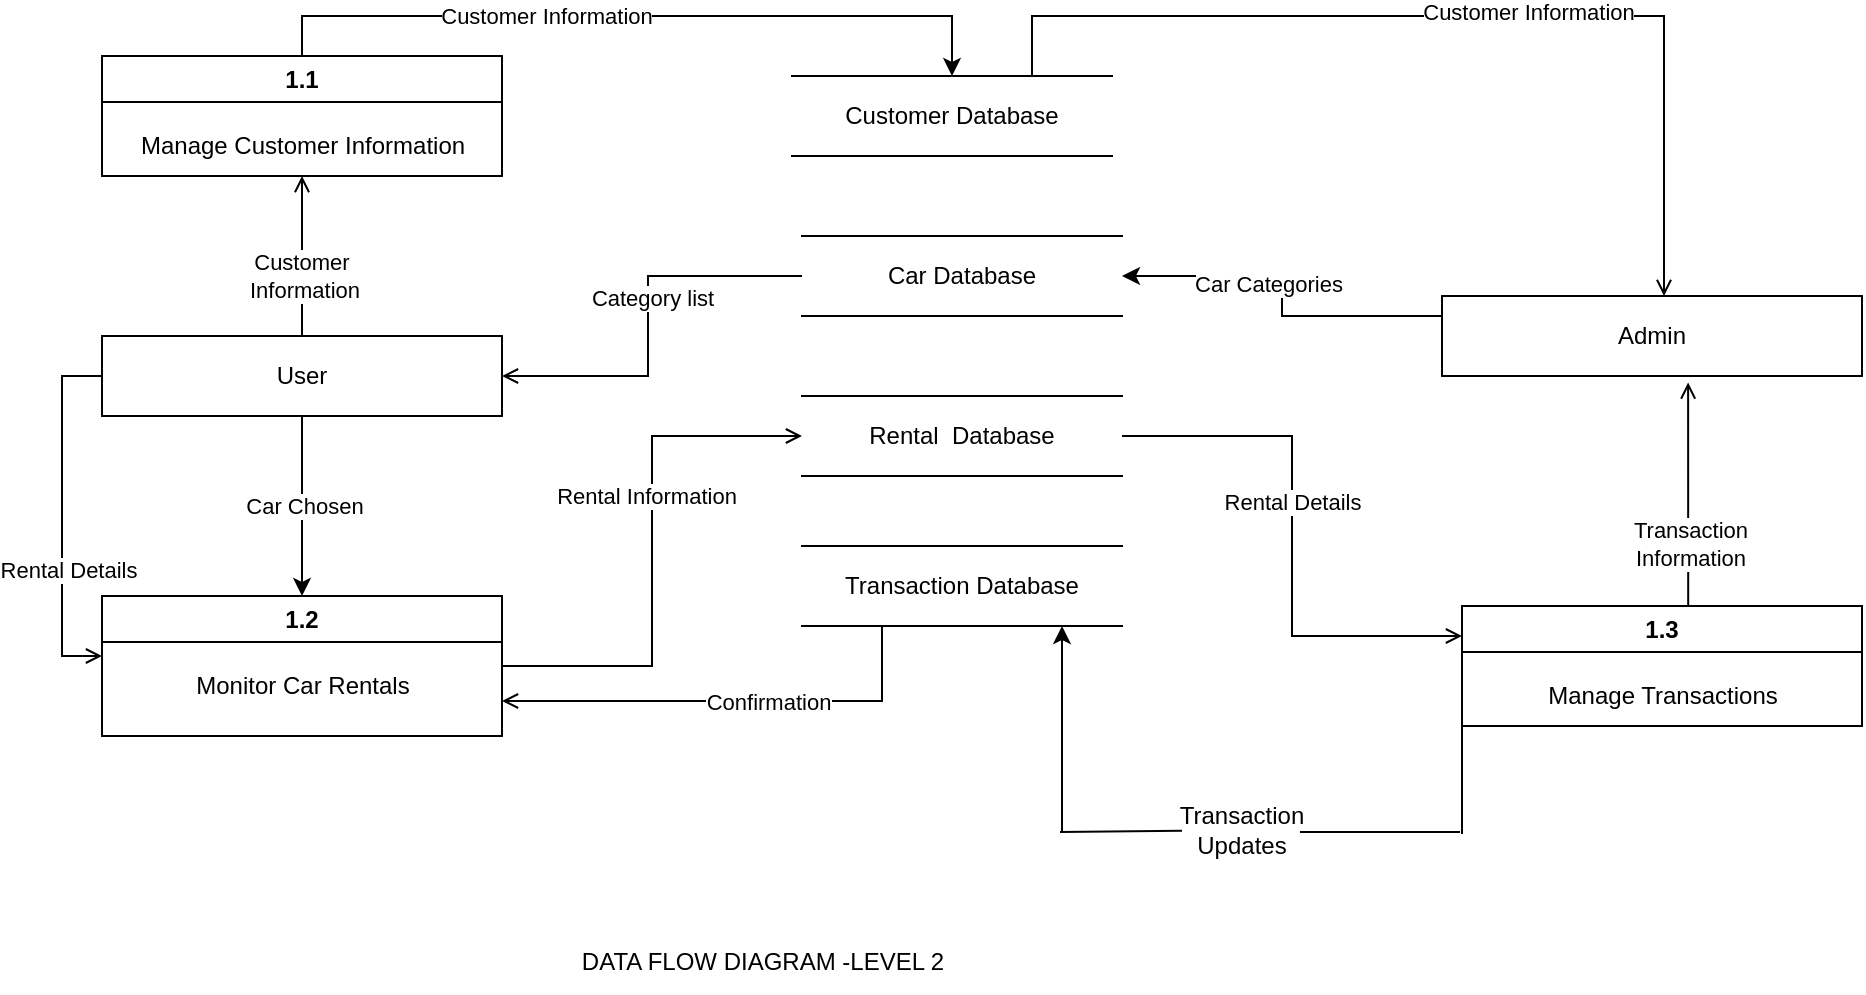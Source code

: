 <mxfile version="24.2.5" type="device">
  <diagram name="Page-1" id="llmE26Dp3h0yu5O7jasi">
    <mxGraphModel dx="1900" dy="638" grid="0" gridSize="10" guides="1" tooltips="1" connect="1" arrows="1" fold="1" page="1" pageScale="1" pageWidth="850" pageHeight="1100" math="0" shadow="0">
      <root>
        <mxCell id="0" />
        <mxCell id="1" parent="0" />
        <mxCell id="xMvwwdJwh0l4iQJEHcCo-62" style="edgeStyle=orthogonalEdgeStyle;rounded=0;orthogonalLoop=1;jettySize=auto;html=1;entryX=0.5;entryY=0;entryDx=0;entryDy=0;exitX=0.5;exitY=0;exitDx=0;exitDy=0;" parent="1" source="xMvwwdJwh0l4iQJEHcCo-39" target="xMvwwdJwh0l4iQJEHcCo-42" edge="1">
          <mxGeometry relative="1" as="geometry" />
        </mxCell>
        <mxCell id="xMvwwdJwh0l4iQJEHcCo-63" value="Customer Information" style="edgeLabel;html=1;align=center;verticalAlign=middle;resizable=0;points=[];" parent="xMvwwdJwh0l4iQJEHcCo-62" vertex="1" connectable="0">
          <mxGeometry x="-0.245" relative="1" as="geometry">
            <mxPoint as="offset" />
          </mxGeometry>
        </mxCell>
        <mxCell id="xMvwwdJwh0l4iQJEHcCo-39" value="1.1&lt;br&gt;" style="swimlane;whiteSpace=wrap;html=1;startSize=23;" parent="1" vertex="1">
          <mxGeometry y="100" width="200" height="60" as="geometry" />
        </mxCell>
        <mxCell id="xMvwwdJwh0l4iQJEHcCo-40" value="Manage Customer Information" style="text;html=1;align=center;verticalAlign=middle;resizable=0;points=[];autosize=1;strokeColor=none;fillColor=none;" parent="xMvwwdJwh0l4iQJEHcCo-39" vertex="1">
          <mxGeometry x="5" y="30" width="190" height="30" as="geometry" />
        </mxCell>
        <mxCell id="xMvwwdJwh0l4iQJEHcCo-69" style="edgeStyle=orthogonalEdgeStyle;rounded=0;orthogonalLoop=1;jettySize=auto;html=1;endArrow=open;endFill=0;exitX=0.75;exitY=0;exitDx=0;exitDy=0;" parent="1" source="xMvwwdJwh0l4iQJEHcCo-42" target="xMvwwdJwh0l4iQJEHcCo-52" edge="1">
          <mxGeometry relative="1" as="geometry">
            <mxPoint x="780" y="230" as="targetPoint" />
            <Array as="points">
              <mxPoint x="465" y="80" />
              <mxPoint x="781" y="80" />
            </Array>
          </mxGeometry>
        </mxCell>
        <mxCell id="xMvwwdJwh0l4iQJEHcCo-70" value="Customer Information" style="edgeLabel;html=1;align=center;verticalAlign=middle;resizable=0;points=[];" parent="xMvwwdJwh0l4iQJEHcCo-69" vertex="1" connectable="0">
          <mxGeometry x="0.141" y="2" relative="1" as="geometry">
            <mxPoint as="offset" />
          </mxGeometry>
        </mxCell>
        <mxCell id="xMvwwdJwh0l4iQJEHcCo-76" style="edgeStyle=orthogonalEdgeStyle;rounded=0;orthogonalLoop=1;jettySize=auto;html=1;exitX=0;exitY=0.5;exitDx=0;exitDy=0;entryX=1;entryY=0.5;entryDx=0;entryDy=0;endArrow=open;endFill=0;" parent="1" source="xMvwwdJwh0l4iQJEHcCo-49" target="xMvwwdJwh0l4iQJEHcCo-45" edge="1">
          <mxGeometry relative="1" as="geometry">
            <Array as="points">
              <mxPoint x="273" y="210" />
              <mxPoint x="273" y="260" />
            </Array>
          </mxGeometry>
        </mxCell>
        <mxCell id="xMvwwdJwh0l4iQJEHcCo-77" value="Category list" style="edgeLabel;html=1;align=center;verticalAlign=middle;resizable=0;points=[];" parent="xMvwwdJwh0l4iQJEHcCo-76" vertex="1" connectable="0">
          <mxGeometry x="-0.121" y="2" relative="1" as="geometry">
            <mxPoint as="offset" />
          </mxGeometry>
        </mxCell>
        <mxCell id="xMvwwdJwh0l4iQJEHcCo-42" value="Customer Database" style="shape=partialRectangle;whiteSpace=wrap;html=1;left=0;right=0;fillColor=none;" parent="1" vertex="1">
          <mxGeometry x="345" y="110" width="160" height="40" as="geometry" />
        </mxCell>
        <mxCell id="xMvwwdJwh0l4iQJEHcCo-43" style="edgeStyle=orthogonalEdgeStyle;rounded=0;orthogonalLoop=1;jettySize=auto;html=1;exitX=0.5;exitY=1;exitDx=0;exitDy=0;" parent="1" source="xMvwwdJwh0l4iQJEHcCo-42" target="xMvwwdJwh0l4iQJEHcCo-42" edge="1">
          <mxGeometry relative="1" as="geometry" />
        </mxCell>
        <mxCell id="xMvwwdJwh0l4iQJEHcCo-71" style="edgeStyle=orthogonalEdgeStyle;rounded=0;orthogonalLoop=1;jettySize=auto;html=1;endArrow=open;endFill=0;" parent="1" source="xMvwwdJwh0l4iQJEHcCo-45" target="xMvwwdJwh0l4iQJEHcCo-40" edge="1">
          <mxGeometry relative="1" as="geometry" />
        </mxCell>
        <mxCell id="xMvwwdJwh0l4iQJEHcCo-72" value="Customer&amp;nbsp;&lt;br&gt;Information" style="edgeLabel;html=1;align=center;verticalAlign=middle;resizable=0;points=[];" parent="xMvwwdJwh0l4iQJEHcCo-71" vertex="1" connectable="0">
          <mxGeometry x="-0.255" y="-1" relative="1" as="geometry">
            <mxPoint as="offset" />
          </mxGeometry>
        </mxCell>
        <mxCell id="xMvwwdJwh0l4iQJEHcCo-97" style="edgeStyle=orthogonalEdgeStyle;rounded=0;orthogonalLoop=1;jettySize=auto;html=1;endArrow=open;endFill=0;" parent="1" source="xMvwwdJwh0l4iQJEHcCo-45" edge="1">
          <mxGeometry relative="1" as="geometry">
            <Array as="points">
              <mxPoint x="-20" y="260" />
              <mxPoint x="-20" y="400" />
            </Array>
            <mxPoint y="400" as="targetPoint" />
          </mxGeometry>
        </mxCell>
        <mxCell id="xMvwwdJwh0l4iQJEHcCo-98" value="Rental Details" style="edgeLabel;html=1;align=center;verticalAlign=middle;resizable=0;points=[];" parent="xMvwwdJwh0l4iQJEHcCo-97" vertex="1" connectable="0">
          <mxGeometry x="0.301" y="3" relative="1" as="geometry">
            <mxPoint as="offset" />
          </mxGeometry>
        </mxCell>
        <mxCell id="xMvwwdJwh0l4iQJEHcCo-45" value="User" style="rounded=0;whiteSpace=wrap;html=1;" parent="1" vertex="1">
          <mxGeometry y="240" width="200" height="40" as="geometry" />
        </mxCell>
        <mxCell id="xMvwwdJwh0l4iQJEHcCo-78" style="edgeStyle=orthogonalEdgeStyle;rounded=0;orthogonalLoop=1;jettySize=auto;html=1;entryX=0;entryY=0.5;entryDx=0;entryDy=0;endArrow=open;endFill=0;" parent="1" source="xMvwwdJwh0l4iQJEHcCo-47" target="xMvwwdJwh0l4iQJEHcCo-50" edge="1">
          <mxGeometry relative="1" as="geometry" />
        </mxCell>
        <mxCell id="xMvwwdJwh0l4iQJEHcCo-79" value="Rental Information" style="edgeLabel;html=1;align=center;verticalAlign=middle;resizable=0;points=[];" parent="xMvwwdJwh0l4iQJEHcCo-78" vertex="1" connectable="0">
          <mxGeometry x="0.212" y="3" relative="1" as="geometry">
            <mxPoint as="offset" />
          </mxGeometry>
        </mxCell>
        <mxCell id="xMvwwdJwh0l4iQJEHcCo-47" value="1.2" style="swimlane;whiteSpace=wrap;html=1;" parent="1" vertex="1">
          <mxGeometry y="370" width="200" height="70" as="geometry" />
        </mxCell>
        <mxCell id="xMvwwdJwh0l4iQJEHcCo-48" value="Monitor Car Rentals" style="text;html=1;align=center;verticalAlign=middle;resizable=0;points=[];autosize=1;strokeColor=none;fillColor=none;" parent="xMvwwdJwh0l4iQJEHcCo-47" vertex="1">
          <mxGeometry x="35" y="30" width="130" height="30" as="geometry" />
        </mxCell>
        <mxCell id="xMvwwdJwh0l4iQJEHcCo-49" value="Car Database" style="shape=partialRectangle;whiteSpace=wrap;html=1;left=0;right=0;fillColor=none;" parent="1" vertex="1">
          <mxGeometry x="350" y="190" width="160" height="40" as="geometry" />
        </mxCell>
        <mxCell id="xMvwwdJwh0l4iQJEHcCo-84" style="edgeStyle=orthogonalEdgeStyle;rounded=0;orthogonalLoop=1;jettySize=auto;html=1;entryX=0;entryY=0.25;entryDx=0;entryDy=0;endArrow=open;endFill=0;" parent="1" source="xMvwwdJwh0l4iQJEHcCo-50" target="xMvwwdJwh0l4iQJEHcCo-59" edge="1">
          <mxGeometry relative="1" as="geometry" />
        </mxCell>
        <mxCell id="xMvwwdJwh0l4iQJEHcCo-85" value="Rental Details" style="edgeLabel;html=1;align=center;verticalAlign=middle;resizable=0;points=[];" parent="xMvwwdJwh0l4iQJEHcCo-84" vertex="1" connectable="0">
          <mxGeometry x="-0.127" relative="1" as="geometry">
            <mxPoint as="offset" />
          </mxGeometry>
        </mxCell>
        <mxCell id="xMvwwdJwh0l4iQJEHcCo-50" value="Rental&amp;nbsp; Database" style="shape=partialRectangle;whiteSpace=wrap;html=1;left=0;right=0;fillColor=none;" parent="1" vertex="1">
          <mxGeometry x="350" y="270" width="160" height="40" as="geometry" />
        </mxCell>
        <mxCell id="xMvwwdJwh0l4iQJEHcCo-80" style="edgeStyle=orthogonalEdgeStyle;rounded=0;orthogonalLoop=1;jettySize=auto;html=1;exitX=0.25;exitY=1;exitDx=0;exitDy=0;entryX=1;entryY=0.75;entryDx=0;entryDy=0;endArrow=open;endFill=0;" parent="1" source="xMvwwdJwh0l4iQJEHcCo-51" target="xMvwwdJwh0l4iQJEHcCo-47" edge="1">
          <mxGeometry relative="1" as="geometry" />
        </mxCell>
        <mxCell id="xMvwwdJwh0l4iQJEHcCo-81" value="Confirmation" style="edgeLabel;html=1;align=center;verticalAlign=middle;resizable=0;points=[];" parent="xMvwwdJwh0l4iQJEHcCo-80" vertex="1" connectable="0">
          <mxGeometry x="-0.17" relative="1" as="geometry">
            <mxPoint as="offset" />
          </mxGeometry>
        </mxCell>
        <mxCell id="xMvwwdJwh0l4iQJEHcCo-51" value="Transaction Database" style="shape=partialRectangle;whiteSpace=wrap;html=1;left=0;right=0;fillColor=none;" parent="1" vertex="1">
          <mxGeometry x="350" y="345" width="160" height="40" as="geometry" />
        </mxCell>
        <mxCell id="xMvwwdJwh0l4iQJEHcCo-89" style="edgeStyle=orthogonalEdgeStyle;rounded=0;orthogonalLoop=1;jettySize=auto;html=1;entryX=0.586;entryY=1.081;entryDx=0;entryDy=0;endArrow=open;endFill=0;entryPerimeter=0;exitX=0.5;exitY=0;exitDx=0;exitDy=0;" parent="1" source="xMvwwdJwh0l4iQJEHcCo-59" target="xMvwwdJwh0l4iQJEHcCo-52" edge="1">
          <mxGeometry relative="1" as="geometry">
            <Array as="points">
              <mxPoint x="793" y="375" />
            </Array>
          </mxGeometry>
        </mxCell>
        <mxCell id="xMvwwdJwh0l4iQJEHcCo-90" value="Transaction&lt;br&gt;Information&lt;br&gt;" style="edgeLabel;html=1;align=center;verticalAlign=middle;resizable=0;points=[];" parent="xMvwwdJwh0l4iQJEHcCo-89" vertex="1" connectable="0">
          <mxGeometry x="-0.297" y="-1" relative="1" as="geometry">
            <mxPoint as="offset" />
          </mxGeometry>
        </mxCell>
        <mxCell id="XeMSL-0lzHR09_sTAG3b-7" style="edgeStyle=orthogonalEdgeStyle;rounded=0;orthogonalLoop=1;jettySize=auto;html=1;exitX=0;exitY=0.25;exitDx=0;exitDy=0;entryX=1;entryY=0.5;entryDx=0;entryDy=0;" parent="1" source="xMvwwdJwh0l4iQJEHcCo-52" target="xMvwwdJwh0l4iQJEHcCo-49" edge="1">
          <mxGeometry relative="1" as="geometry" />
        </mxCell>
        <mxCell id="XeMSL-0lzHR09_sTAG3b-8" value="Car Categories" style="edgeLabel;html=1;align=center;verticalAlign=middle;resizable=0;points=[];" parent="XeMSL-0lzHR09_sTAG3b-7" vertex="1" connectable="0">
          <mxGeometry x="0.206" y="4" relative="1" as="geometry">
            <mxPoint x="1" as="offset" />
          </mxGeometry>
        </mxCell>
        <mxCell id="xMvwwdJwh0l4iQJEHcCo-52" value="Admin" style="rounded=0;whiteSpace=wrap;html=1;" parent="1" vertex="1">
          <mxGeometry x="670" y="220" width="210" height="40" as="geometry" />
        </mxCell>
        <mxCell id="xMvwwdJwh0l4iQJEHcCo-59" value="1.3" style="swimlane;whiteSpace=wrap;html=1;startSize=23;" parent="1" vertex="1">
          <mxGeometry x="680" y="375" width="200" height="60" as="geometry" />
        </mxCell>
        <mxCell id="xMvwwdJwh0l4iQJEHcCo-60" value="Manage Transactions" style="text;html=1;align=center;verticalAlign=middle;resizable=0;points=[];autosize=1;strokeColor=none;fillColor=none;" parent="xMvwwdJwh0l4iQJEHcCo-59" vertex="1">
          <mxGeometry x="30" y="30" width="140" height="30" as="geometry" />
        </mxCell>
        <mxCell id="xMvwwdJwh0l4iQJEHcCo-95" value="" style="endArrow=classic;html=1;rounded=0;" parent="1" edge="1">
          <mxGeometry width="50" height="50" relative="1" as="geometry">
            <mxPoint x="480" y="435" as="sourcePoint" />
            <mxPoint x="480" y="385.0" as="targetPoint" />
          </mxGeometry>
        </mxCell>
        <mxCell id="WY7kaTn6nSmVJPcxBOo_-8" value="" style="endArrow=classic;html=1;rounded=0;exitX=0.5;exitY=1;exitDx=0;exitDy=0;entryX=0.5;entryY=0;entryDx=0;entryDy=0;" parent="1" source="xMvwwdJwh0l4iQJEHcCo-45" target="xMvwwdJwh0l4iQJEHcCo-47" edge="1">
          <mxGeometry width="50" height="50" relative="1" as="geometry">
            <mxPoint x="110" y="440" as="sourcePoint" />
            <mxPoint x="160" y="390" as="targetPoint" />
          </mxGeometry>
        </mxCell>
        <mxCell id="WY7kaTn6nSmVJPcxBOo_-9" value="Car Chosen" style="edgeLabel;html=1;align=center;verticalAlign=middle;resizable=0;points=[];" parent="WY7kaTn6nSmVJPcxBOo_-8" vertex="1" connectable="0">
          <mxGeometry x="-0.009" y="1" relative="1" as="geometry">
            <mxPoint as="offset" />
          </mxGeometry>
        </mxCell>
        <mxCell id="WY7kaTn6nSmVJPcxBOo_-30" value="DATA FLOW DIAGRAM -LEVEL 2" style="text;html=1;align=center;verticalAlign=middle;resizable=0;points=[];autosize=1;strokeColor=none;fillColor=none;" parent="1" vertex="1">
          <mxGeometry x="230" y="538" width="200" height="30" as="geometry" />
        </mxCell>
        <mxCell id="gRfV9HxRArU7wznRjpJX-1" value="" style="endArrow=none;html=1;rounded=0;" edge="1" parent="1">
          <mxGeometry width="50" height="50" relative="1" as="geometry">
            <mxPoint x="680" y="489" as="sourcePoint" />
            <mxPoint x="680" y="434" as="targetPoint" />
          </mxGeometry>
        </mxCell>
        <mxCell id="gRfV9HxRArU7wznRjpJX-2" value="" style="endArrow=none;html=1;rounded=0;" edge="1" parent="1">
          <mxGeometry width="50" height="50" relative="1" as="geometry">
            <mxPoint x="480" y="488" as="sourcePoint" />
            <mxPoint x="480" y="428" as="targetPoint" />
          </mxGeometry>
        </mxCell>
        <mxCell id="gRfV9HxRArU7wznRjpJX-3" value="" style="endArrow=none;html=1;rounded=0;" edge="1" parent="1" source="xMvwwdJwh0l4iQJEHcCo-96">
          <mxGeometry width="50" height="50" relative="1" as="geometry">
            <mxPoint x="479" y="488" as="sourcePoint" />
            <mxPoint x="679" y="488" as="targetPoint" />
            <Array as="points">
              <mxPoint x="599" y="488" />
            </Array>
          </mxGeometry>
        </mxCell>
        <mxCell id="gRfV9HxRArU7wznRjpJX-4" value="" style="endArrow=none;html=1;rounded=0;" edge="1" parent="1" target="xMvwwdJwh0l4iQJEHcCo-96">
          <mxGeometry width="50" height="50" relative="1" as="geometry">
            <mxPoint x="479" y="488" as="sourcePoint" />
            <mxPoint x="679" y="488" as="targetPoint" />
            <Array as="points" />
          </mxGeometry>
        </mxCell>
        <mxCell id="xMvwwdJwh0l4iQJEHcCo-96" value="Transaction Updates" style="text;html=1;strokeColor=none;fillColor=none;align=center;verticalAlign=middle;whiteSpace=wrap;rounded=0;" parent="1" vertex="1">
          <mxGeometry x="540" y="472" width="60" height="30" as="geometry" />
        </mxCell>
      </root>
    </mxGraphModel>
  </diagram>
</mxfile>
